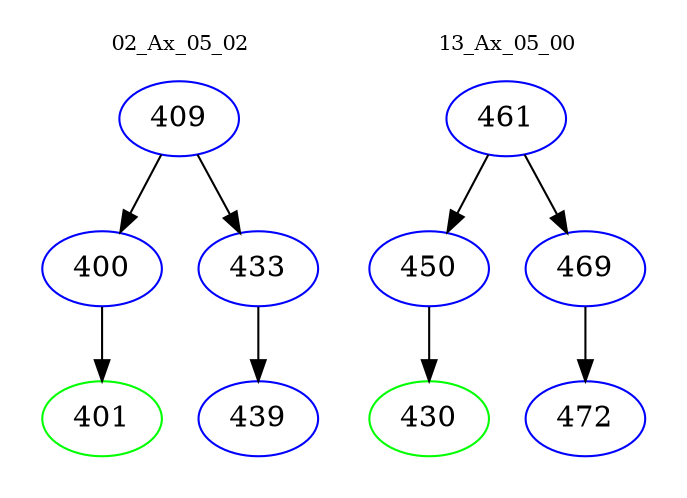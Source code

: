 digraph{
subgraph cluster_0 {
color = white
label = "02_Ax_05_02";
fontsize=10;
T0_409 [label="409", color="blue"]
T0_409 -> T0_400 [color="black"]
T0_400 [label="400", color="blue"]
T0_400 -> T0_401 [color="black"]
T0_401 [label="401", color="green"]
T0_409 -> T0_433 [color="black"]
T0_433 [label="433", color="blue"]
T0_433 -> T0_439 [color="black"]
T0_439 [label="439", color="blue"]
}
subgraph cluster_1 {
color = white
label = "13_Ax_05_00";
fontsize=10;
T1_461 [label="461", color="blue"]
T1_461 -> T1_450 [color="black"]
T1_450 [label="450", color="blue"]
T1_450 -> T1_430 [color="black"]
T1_430 [label="430", color="green"]
T1_461 -> T1_469 [color="black"]
T1_469 [label="469", color="blue"]
T1_469 -> T1_472 [color="black"]
T1_472 [label="472", color="blue"]
}
}
